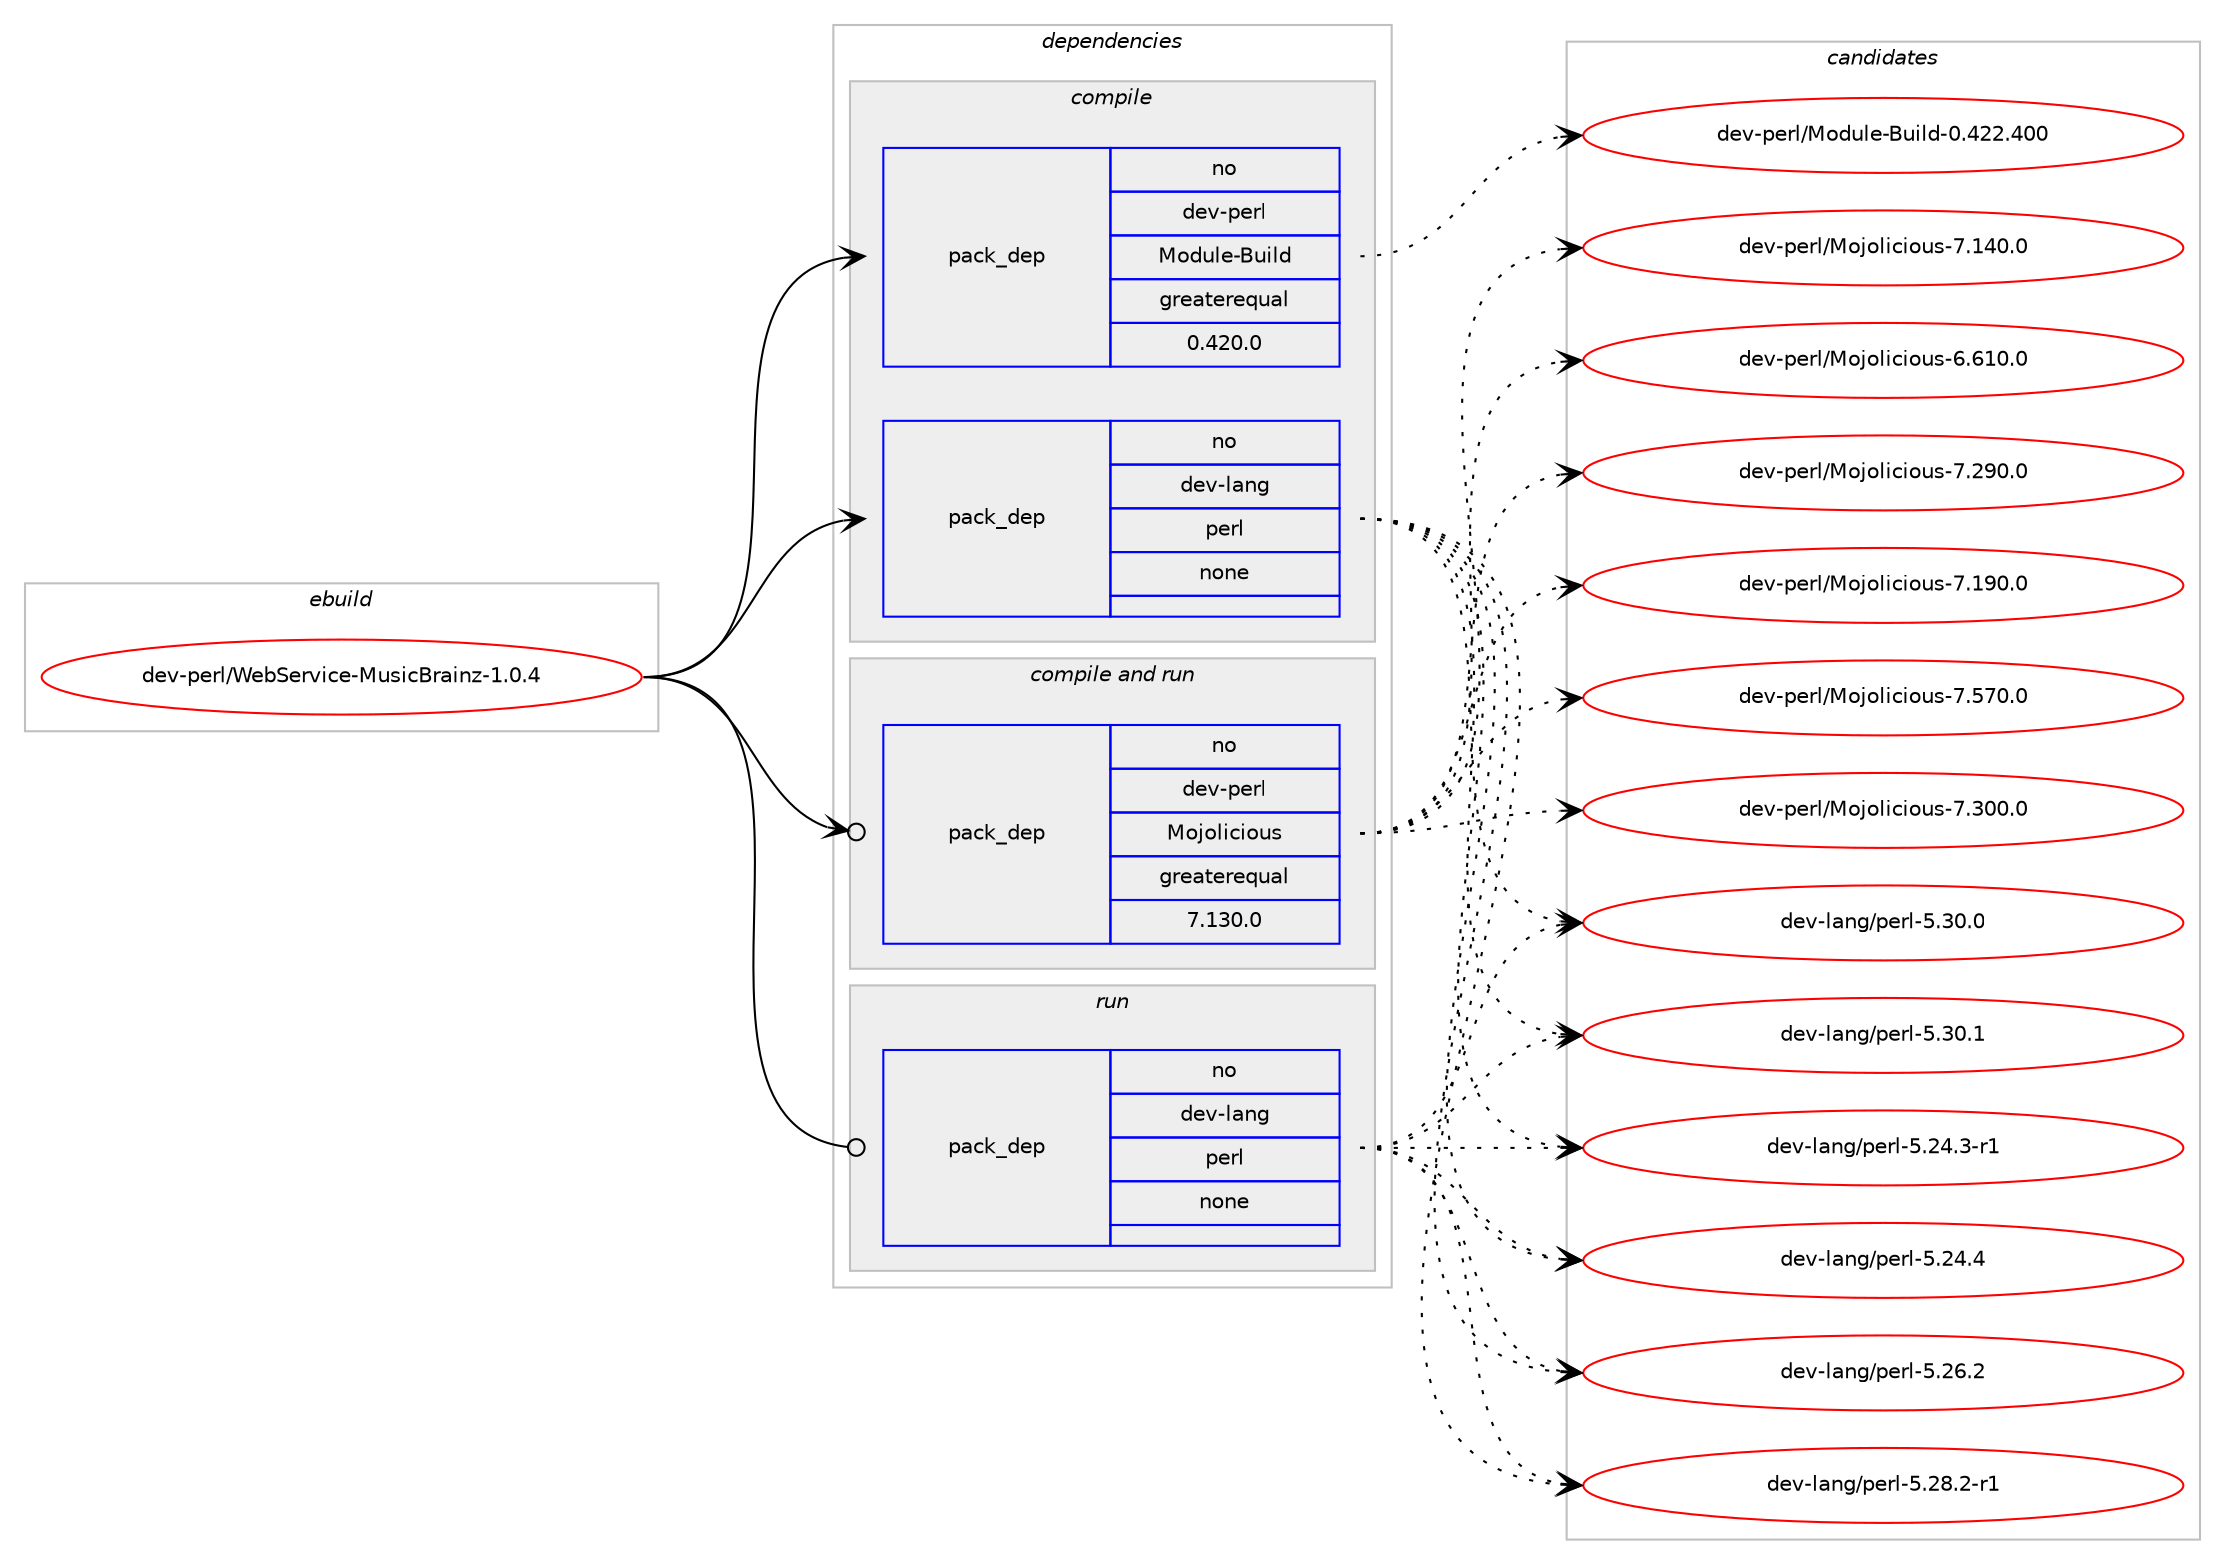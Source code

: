 digraph prolog {

# *************
# Graph options
# *************

newrank=true;
concentrate=true;
compound=true;
graph [rankdir=LR,fontname=Helvetica,fontsize=10,ranksep=1.5];#, ranksep=2.5, nodesep=0.2];
edge  [arrowhead=vee];
node  [fontname=Helvetica,fontsize=10];

# **********
# The ebuild
# **********

subgraph cluster_leftcol {
color=gray;
rank=same;
label=<<i>ebuild</i>>;
id [label="dev-perl/WebService-MusicBrainz-1.0.4", color=red, width=4, href="../dev-perl/WebService-MusicBrainz-1.0.4.svg"];
}

# ****************
# The dependencies
# ****************

subgraph cluster_midcol {
color=gray;
label=<<i>dependencies</i>>;
subgraph cluster_compile {
fillcolor="#eeeeee";
style=filled;
label=<<i>compile</i>>;
subgraph pack441516 {
dependency587722 [label=<<TABLE BORDER="0" CELLBORDER="1" CELLSPACING="0" CELLPADDING="4" WIDTH="220"><TR><TD ROWSPAN="6" CELLPADDING="30">pack_dep</TD></TR><TR><TD WIDTH="110">no</TD></TR><TR><TD>dev-lang</TD></TR><TR><TD>perl</TD></TR><TR><TD>none</TD></TR><TR><TD></TD></TR></TABLE>>, shape=none, color=blue];
}
id:e -> dependency587722:w [weight=20,style="solid",arrowhead="vee"];
subgraph pack441517 {
dependency587723 [label=<<TABLE BORDER="0" CELLBORDER="1" CELLSPACING="0" CELLPADDING="4" WIDTH="220"><TR><TD ROWSPAN="6" CELLPADDING="30">pack_dep</TD></TR><TR><TD WIDTH="110">no</TD></TR><TR><TD>dev-perl</TD></TR><TR><TD>Module-Build</TD></TR><TR><TD>greaterequal</TD></TR><TR><TD>0.420.0</TD></TR></TABLE>>, shape=none, color=blue];
}
id:e -> dependency587723:w [weight=20,style="solid",arrowhead="vee"];
}
subgraph cluster_compileandrun {
fillcolor="#eeeeee";
style=filled;
label=<<i>compile and run</i>>;
subgraph pack441518 {
dependency587724 [label=<<TABLE BORDER="0" CELLBORDER="1" CELLSPACING="0" CELLPADDING="4" WIDTH="220"><TR><TD ROWSPAN="6" CELLPADDING="30">pack_dep</TD></TR><TR><TD WIDTH="110">no</TD></TR><TR><TD>dev-perl</TD></TR><TR><TD>Mojolicious</TD></TR><TR><TD>greaterequal</TD></TR><TR><TD>7.130.0</TD></TR></TABLE>>, shape=none, color=blue];
}
id:e -> dependency587724:w [weight=20,style="solid",arrowhead="odotvee"];
}
subgraph cluster_run {
fillcolor="#eeeeee";
style=filled;
label=<<i>run</i>>;
subgraph pack441519 {
dependency587725 [label=<<TABLE BORDER="0" CELLBORDER="1" CELLSPACING="0" CELLPADDING="4" WIDTH="220"><TR><TD ROWSPAN="6" CELLPADDING="30">pack_dep</TD></TR><TR><TD WIDTH="110">no</TD></TR><TR><TD>dev-lang</TD></TR><TR><TD>perl</TD></TR><TR><TD>none</TD></TR><TR><TD></TD></TR></TABLE>>, shape=none, color=blue];
}
id:e -> dependency587725:w [weight=20,style="solid",arrowhead="odot"];
}
}

# **************
# The candidates
# **************

subgraph cluster_choices {
rank=same;
color=gray;
label=<<i>candidates</i>>;

subgraph choice441516 {
color=black;
nodesep=1;
choice100101118451089711010347112101114108455346505246514511449 [label="dev-lang/perl-5.24.3-r1", color=red, width=4,href="../dev-lang/perl-5.24.3-r1.svg"];
choice10010111845108971101034711210111410845534650524652 [label="dev-lang/perl-5.24.4", color=red, width=4,href="../dev-lang/perl-5.24.4.svg"];
choice10010111845108971101034711210111410845534650544650 [label="dev-lang/perl-5.26.2", color=red, width=4,href="../dev-lang/perl-5.26.2.svg"];
choice100101118451089711010347112101114108455346505646504511449 [label="dev-lang/perl-5.28.2-r1", color=red, width=4,href="../dev-lang/perl-5.28.2-r1.svg"];
choice10010111845108971101034711210111410845534651484648 [label="dev-lang/perl-5.30.0", color=red, width=4,href="../dev-lang/perl-5.30.0.svg"];
choice10010111845108971101034711210111410845534651484649 [label="dev-lang/perl-5.30.1", color=red, width=4,href="../dev-lang/perl-5.30.1.svg"];
dependency587722:e -> choice100101118451089711010347112101114108455346505246514511449:w [style=dotted,weight="100"];
dependency587722:e -> choice10010111845108971101034711210111410845534650524652:w [style=dotted,weight="100"];
dependency587722:e -> choice10010111845108971101034711210111410845534650544650:w [style=dotted,weight="100"];
dependency587722:e -> choice100101118451089711010347112101114108455346505646504511449:w [style=dotted,weight="100"];
dependency587722:e -> choice10010111845108971101034711210111410845534651484648:w [style=dotted,weight="100"];
dependency587722:e -> choice10010111845108971101034711210111410845534651484649:w [style=dotted,weight="100"];
}
subgraph choice441517 {
color=black;
nodesep=1;
choice100101118451121011141084777111100117108101456611710510810045484652505046524848 [label="dev-perl/Module-Build-0.422.400", color=red, width=4,href="../dev-perl/Module-Build-0.422.400.svg"];
dependency587723:e -> choice100101118451121011141084777111100117108101456611710510810045484652505046524848:w [style=dotted,weight="100"];
}
subgraph choice441518 {
color=black;
nodesep=1;
choice100101118451121011141084777111106111108105991051111171154554465449484648 [label="dev-perl/Mojolicious-6.610.0", color=red, width=4,href="../dev-perl/Mojolicious-6.610.0.svg"];
choice100101118451121011141084777111106111108105991051111171154555464952484648 [label="dev-perl/Mojolicious-7.140.0", color=red, width=4,href="../dev-perl/Mojolicious-7.140.0.svg"];
choice100101118451121011141084777111106111108105991051111171154555464957484648 [label="dev-perl/Mojolicious-7.190.0", color=red, width=4,href="../dev-perl/Mojolicious-7.190.0.svg"];
choice100101118451121011141084777111106111108105991051111171154555465057484648 [label="dev-perl/Mojolicious-7.290.0", color=red, width=4,href="../dev-perl/Mojolicious-7.290.0.svg"];
choice100101118451121011141084777111106111108105991051111171154555465148484648 [label="dev-perl/Mojolicious-7.300.0", color=red, width=4,href="../dev-perl/Mojolicious-7.300.0.svg"];
choice100101118451121011141084777111106111108105991051111171154555465355484648 [label="dev-perl/Mojolicious-7.570.0", color=red, width=4,href="../dev-perl/Mojolicious-7.570.0.svg"];
dependency587724:e -> choice100101118451121011141084777111106111108105991051111171154554465449484648:w [style=dotted,weight="100"];
dependency587724:e -> choice100101118451121011141084777111106111108105991051111171154555464952484648:w [style=dotted,weight="100"];
dependency587724:e -> choice100101118451121011141084777111106111108105991051111171154555464957484648:w [style=dotted,weight="100"];
dependency587724:e -> choice100101118451121011141084777111106111108105991051111171154555465057484648:w [style=dotted,weight="100"];
dependency587724:e -> choice100101118451121011141084777111106111108105991051111171154555465148484648:w [style=dotted,weight="100"];
dependency587724:e -> choice100101118451121011141084777111106111108105991051111171154555465355484648:w [style=dotted,weight="100"];
}
subgraph choice441519 {
color=black;
nodesep=1;
choice100101118451089711010347112101114108455346505246514511449 [label="dev-lang/perl-5.24.3-r1", color=red, width=4,href="../dev-lang/perl-5.24.3-r1.svg"];
choice10010111845108971101034711210111410845534650524652 [label="dev-lang/perl-5.24.4", color=red, width=4,href="../dev-lang/perl-5.24.4.svg"];
choice10010111845108971101034711210111410845534650544650 [label="dev-lang/perl-5.26.2", color=red, width=4,href="../dev-lang/perl-5.26.2.svg"];
choice100101118451089711010347112101114108455346505646504511449 [label="dev-lang/perl-5.28.2-r1", color=red, width=4,href="../dev-lang/perl-5.28.2-r1.svg"];
choice10010111845108971101034711210111410845534651484648 [label="dev-lang/perl-5.30.0", color=red, width=4,href="../dev-lang/perl-5.30.0.svg"];
choice10010111845108971101034711210111410845534651484649 [label="dev-lang/perl-5.30.1", color=red, width=4,href="../dev-lang/perl-5.30.1.svg"];
dependency587725:e -> choice100101118451089711010347112101114108455346505246514511449:w [style=dotted,weight="100"];
dependency587725:e -> choice10010111845108971101034711210111410845534650524652:w [style=dotted,weight="100"];
dependency587725:e -> choice10010111845108971101034711210111410845534650544650:w [style=dotted,weight="100"];
dependency587725:e -> choice100101118451089711010347112101114108455346505646504511449:w [style=dotted,weight="100"];
dependency587725:e -> choice10010111845108971101034711210111410845534651484648:w [style=dotted,weight="100"];
dependency587725:e -> choice10010111845108971101034711210111410845534651484649:w [style=dotted,weight="100"];
}
}

}
